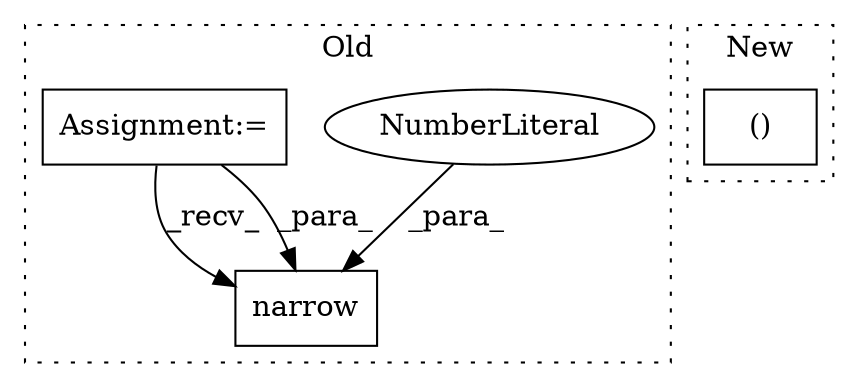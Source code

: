 digraph G {
subgraph cluster0 {
1 [label="narrow" a="32" s="625,659" l="7,1" shape="box"];
3 [label="NumberLiteral" a="34" s="656" l="1" shape="ellipse"];
4 [label="Assignment:=" a="7" s="535" l="1" shape="box"];
label = "Old";
style="dotted";
}
subgraph cluster1 {
2 [label="()" a="106" s="704" l="24" shape="box"];
label = "New";
style="dotted";
}
3 -> 1 [label="_para_"];
4 -> 1 [label="_recv_"];
4 -> 1 [label="_para_"];
}
